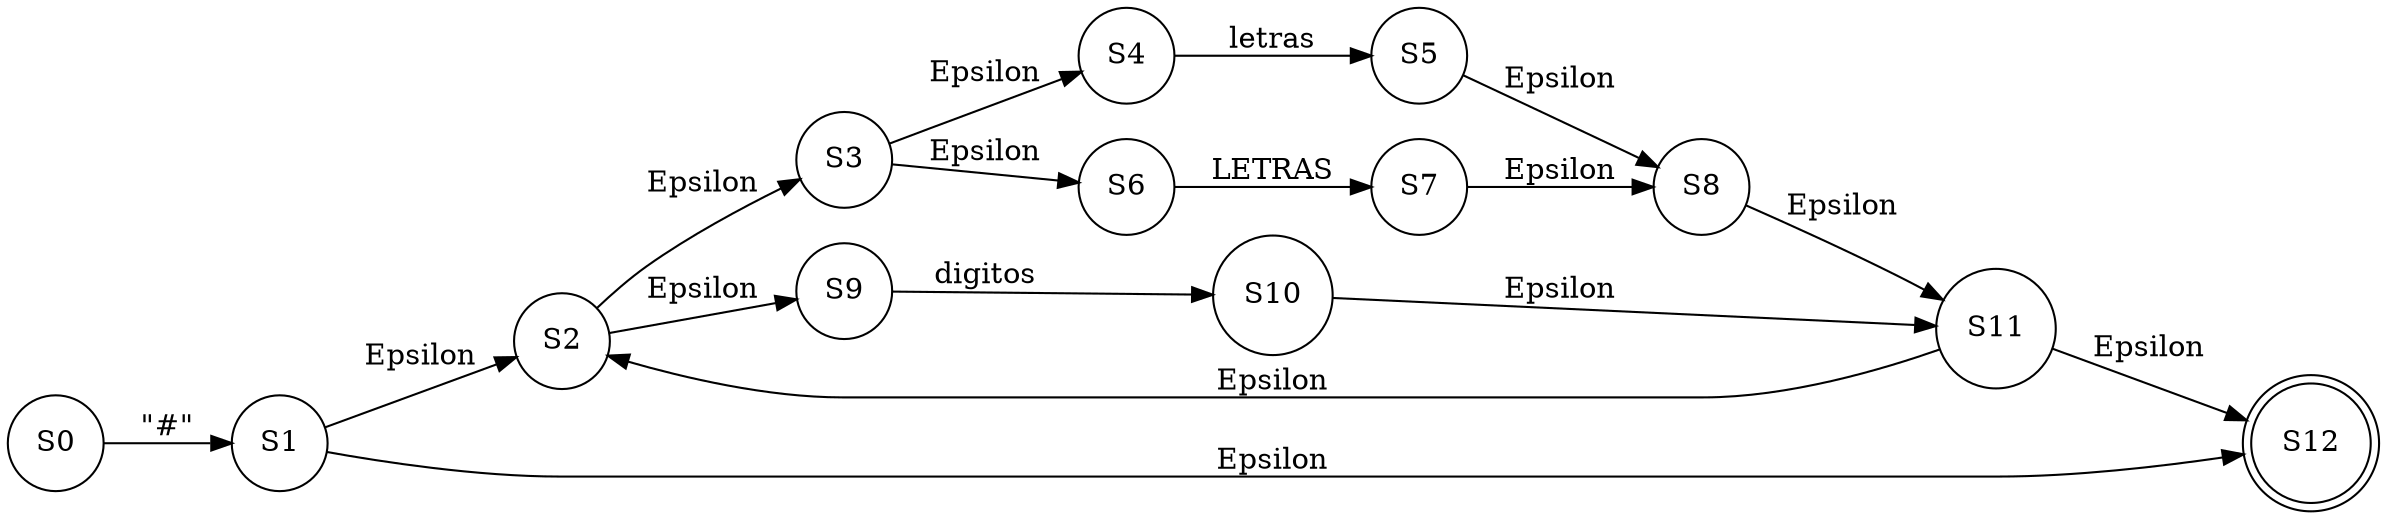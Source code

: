 digraph G{ 
rankdir=LR;
 node[shape="circle"];S0-> S1[label="\"#\""];
S1-> S2[label="Epsilon"];
S1-> S12[label="Epsilon"];
S2-> S3[label="Epsilon"];
S2-> S9[label="Epsilon"];
S3-> S4[label="Epsilon"];
S3-> S6[label="Epsilon"];
S4-> S5[label="letras"];
S5-> S8[label="Epsilon"];
S6-> S7[label="LETRAS"];
S7-> S8[label="Epsilon"];
S8-> S11[label="Epsilon"];
S9-> S10[label="digitos"];
S10-> S11[label="Epsilon"];
S11-> S2[label="Epsilon"];
S11-> S12[label="Epsilon"];
S12[shape="doublecircle"]

}